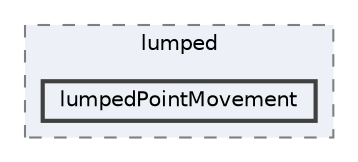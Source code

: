 digraph "applications/utilities/postProcessing/lumped/lumpedPointMovement"
{
 // LATEX_PDF_SIZE
  bgcolor="transparent";
  edge [fontname=Helvetica,fontsize=10,labelfontname=Helvetica,labelfontsize=10];
  node [fontname=Helvetica,fontsize=10,shape=box,height=0.2,width=0.4];
  compound=true
  subgraph clusterdir_841b188b54e869951e65e52efec69528 {
    graph [ bgcolor="#edf0f7", pencolor="grey50", label="lumped", fontname=Helvetica,fontsize=10 style="filled,dashed", URL="dir_841b188b54e869951e65e52efec69528.html",tooltip=""]
  dir_0868a3c8bf56e9e15bb67ee1c1b5c684 [label="lumpedPointMovement", fillcolor="#edf0f7", color="grey25", style="filled,bold", URL="dir_0868a3c8bf56e9e15bb67ee1c1b5c684.html",tooltip=""];
  }
}
